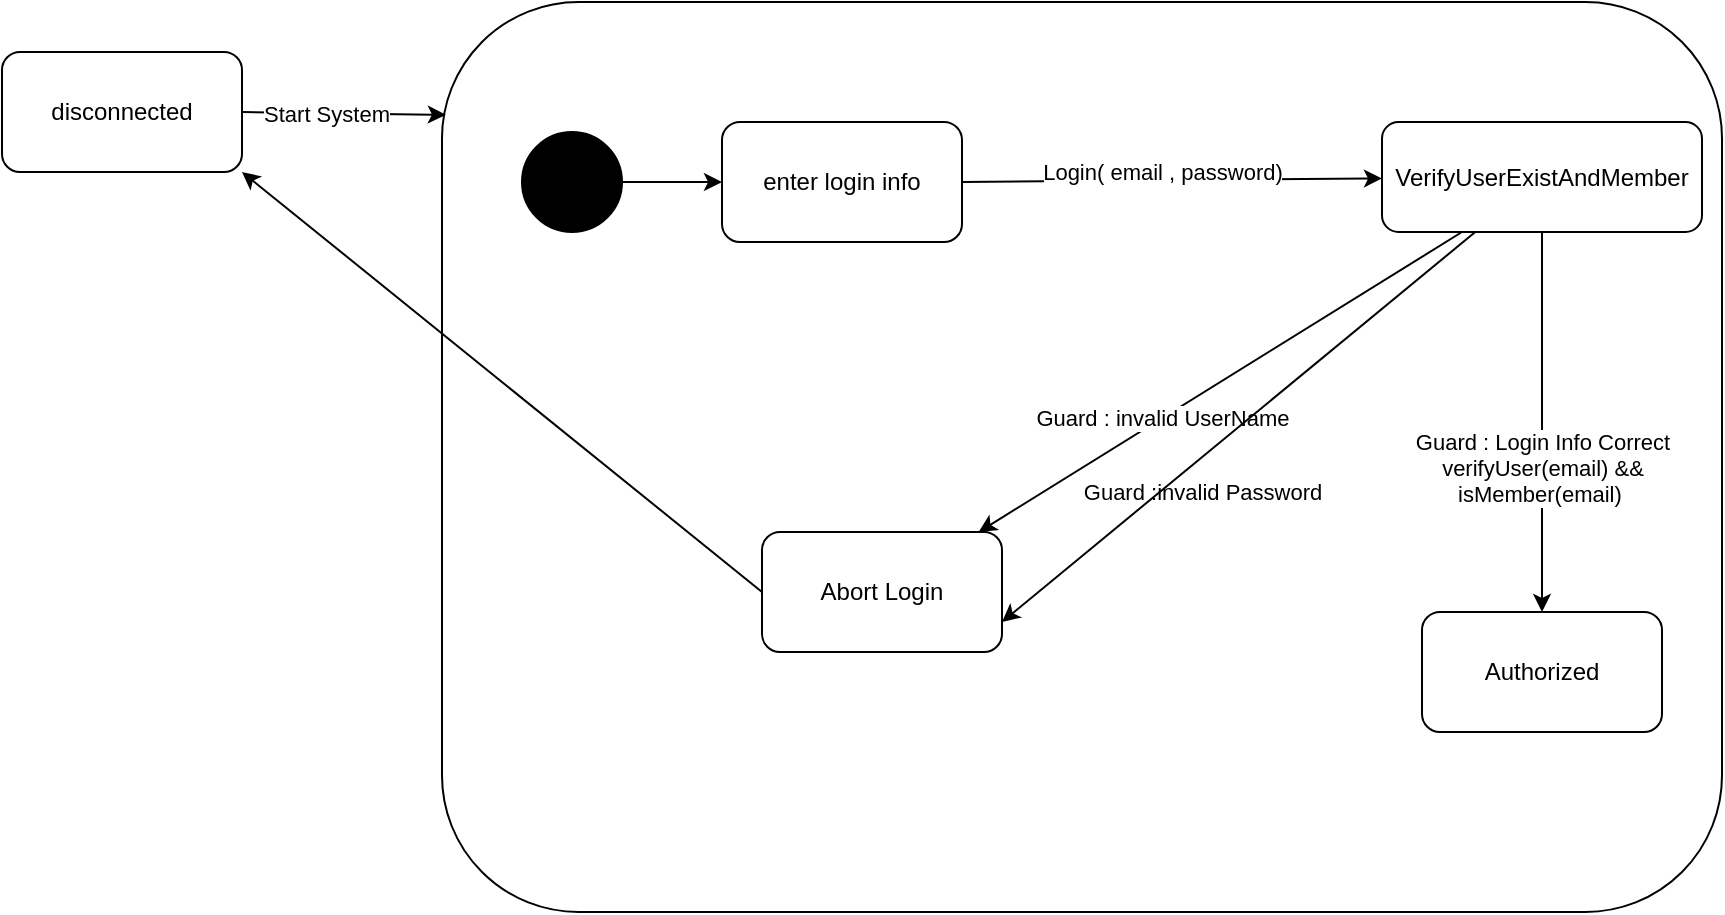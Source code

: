 <mxfile version="14.5.1" type="device"><diagram id="K2-o0v0--DU9vLv8uXlA" name="Page-1"><mxGraphModel dx="2128" dy="607" grid="1" gridSize="10" guides="1" tooltips="1" connect="1" arrows="1" fold="1" page="1" pageScale="1" pageWidth="850" pageHeight="1100" math="0" shadow="0"><root><mxCell id="0"/><mxCell id="1" parent="0"/><mxCell id="yVL59jjVTTD6yHpJQ4iv-3" value="" style="rounded=1;whiteSpace=wrap;html=1;" parent="1" vertex="1"><mxGeometry x="-210" y="295" width="640" height="455" as="geometry"/></mxCell><mxCell id="yVL59jjVTTD6yHpJQ4iv-2" value="" style="endArrow=classic;html=1;exitX=1;exitY=0.5;exitDx=0;exitDy=0;entryX=0.003;entryY=0.124;entryDx=0;entryDy=0;entryPerimeter=0;" parent="1" source="yVL59jjVTTD6yHpJQ4iv-6" target="yVL59jjVTTD6yHpJQ4iv-3" edge="1"><mxGeometry width="50" height="50" relative="1" as="geometry"><mxPoint x="-440" y="355" as="sourcePoint"/><mxPoint x="-200" y="325" as="targetPoint"/></mxGeometry></mxCell><mxCell id="yVL59jjVTTD6yHpJQ4iv-4" value="Start System" style="edgeLabel;html=1;align=center;verticalAlign=middle;resizable=0;points=[];" parent="yVL59jjVTTD6yHpJQ4iv-2" vertex="1" connectable="0"><mxGeometry x="-0.184" relative="1" as="geometry"><mxPoint as="offset"/></mxGeometry></mxCell><mxCell id="yVL59jjVTTD6yHpJQ4iv-5" value="" style="shape=mxgraph.bpmn.shape;html=1;verticalLabelPosition=bottom;labelBackgroundColor=#ffffff;verticalAlign=top;align=center;perimeter=ellipsePerimeter;outlineConnect=0;outline=standard;symbol=general;fillColor=#000000;" parent="1" vertex="1"><mxGeometry x="-170" y="360" width="50" height="50" as="geometry"/></mxCell><mxCell id="yVL59jjVTTD6yHpJQ4iv-6" value="disconnected" style="rounded=1;whiteSpace=wrap;html=1;" parent="1" vertex="1"><mxGeometry x="-430" y="320" width="120" height="60" as="geometry"/></mxCell><mxCell id="yVL59jjVTTD6yHpJQ4iv-7" value="" style="endArrow=classic;html=1;exitX=1;exitY=0.5;exitDx=0;exitDy=0;" parent="1" source="yVL59jjVTTD6yHpJQ4iv-5" target="yVL59jjVTTD6yHpJQ4iv-8" edge="1"><mxGeometry width="50" height="50" relative="1" as="geometry"><mxPoint x="-130" y="520" as="sourcePoint"/><mxPoint x="-80" y="470" as="targetPoint"/></mxGeometry></mxCell><mxCell id="yVL59jjVTTD6yHpJQ4iv-8" value="enter login info" style="rounded=1;whiteSpace=wrap;html=1;" parent="1" vertex="1"><mxGeometry x="-70" y="355" width="120" height="60" as="geometry"/></mxCell><mxCell id="yVL59jjVTTD6yHpJQ4iv-9" value="" style="endArrow=classic;html=1;exitX=1;exitY=0.5;exitDx=0;exitDy=0;" parent="1" source="yVL59jjVTTD6yHpJQ4iv-8" target="yVL59jjVTTD6yHpJQ4iv-10" edge="1"><mxGeometry width="50" height="50" relative="1" as="geometry"><mxPoint x="80" y="520" as="sourcePoint"/><mxPoint x="130" y="470" as="targetPoint"/></mxGeometry></mxCell><mxCell id="yVL59jjVTTD6yHpJQ4iv-11" value="Login( email , password)" style="edgeLabel;html=1;align=center;verticalAlign=middle;resizable=0;points=[];" parent="yVL59jjVTTD6yHpJQ4iv-9" vertex="1" connectable="0"><mxGeometry x="-0.237" relative="1" as="geometry"><mxPoint x="20" y="-4.31" as="offset"/></mxGeometry></mxCell><mxCell id="yVL59jjVTTD6yHpJQ4iv-10" value="VerifyUserExistAndMember" style="rounded=1;whiteSpace=wrap;html=1;" parent="1" vertex="1"><mxGeometry x="260" y="355" width="160" height="55" as="geometry"/></mxCell><mxCell id="yVL59jjVTTD6yHpJQ4iv-12" value="" style="endArrow=classic;html=1;exitX=0.25;exitY=1;exitDx=0;exitDy=0;" parent="1" source="yVL59jjVTTD6yHpJQ4iv-10" target="yVL59jjVTTD6yHpJQ4iv-13" edge="1"><mxGeometry width="50" height="50" relative="1" as="geometry"><mxPoint x="210" y="510" as="sourcePoint"/><mxPoint x="260" y="460" as="targetPoint"/></mxGeometry></mxCell><mxCell id="yVL59jjVTTD6yHpJQ4iv-14" value="Guard : invalid UserName" style="edgeLabel;html=1;align=center;verticalAlign=middle;resizable=0;points=[];" parent="yVL59jjVTTD6yHpJQ4iv-12" vertex="1" connectable="0"><mxGeometry x="0.245" relative="1" as="geometry"><mxPoint y="-1" as="offset"/></mxGeometry></mxCell><mxCell id="yVL59jjVTTD6yHpJQ4iv-13" value="Abort Login" style="rounded=1;whiteSpace=wrap;html=1;" parent="1" vertex="1"><mxGeometry x="-50" y="560" width="120" height="60" as="geometry"/></mxCell><mxCell id="yVL59jjVTTD6yHpJQ4iv-15" value="" style="endArrow=classic;html=1;" parent="1" source="yVL59jjVTTD6yHpJQ4iv-10" target="yVL59jjVTTD6yHpJQ4iv-17" edge="1"><mxGeometry width="50" height="50" relative="1" as="geometry"><mxPoint x="350" y="390" as="sourcePoint"/><mxPoint x="680" y="502.5" as="targetPoint"/></mxGeometry></mxCell><mxCell id="yVL59jjVTTD6yHpJQ4iv-16" value="Guard : Login Info Correct&lt;br&gt;verifyUser(email) &amp;amp;&amp;amp;&lt;br&gt;isMember(email)&amp;nbsp;" style="edgeLabel;html=1;align=center;verticalAlign=middle;resizable=0;points=[];" parent="yVL59jjVTTD6yHpJQ4iv-15" vertex="1" connectable="0"><mxGeometry x="0.245" relative="1" as="geometry"><mxPoint y="-1" as="offset"/></mxGeometry></mxCell><mxCell id="yVL59jjVTTD6yHpJQ4iv-17" value="Authorized" style="rounded=1;whiteSpace=wrap;html=1;" parent="1" vertex="1"><mxGeometry x="280" y="600" width="120" height="60" as="geometry"/></mxCell><mxCell id="yVL59jjVTTD6yHpJQ4iv-22" value="" style="endArrow=classic;html=1;exitX=0;exitY=0.5;exitDx=0;exitDy=0;entryX=1;entryY=1;entryDx=0;entryDy=0;" parent="1" source="yVL59jjVTTD6yHpJQ4iv-13" target="yVL59jjVTTD6yHpJQ4iv-6" edge="1"><mxGeometry width="50" height="50" relative="1" as="geometry"><mxPoint x="-20" y="570" as="sourcePoint"/><mxPoint x="30" y="520" as="targetPoint"/></mxGeometry></mxCell><mxCell id="X0N82jlcEHu5lkyCOIIK-1" value="Guard :invalid Password" style="edgeLabel;html=1;align=center;verticalAlign=middle;resizable=0;points=[];" vertex="1" connectable="0" parent="1"><mxGeometry x="169.999" y="539.998" as="geometry"/></mxCell><mxCell id="X0N82jlcEHu5lkyCOIIK-2" value="" style="endArrow=classic;html=1;entryX=1;entryY=0.75;entryDx=0;entryDy=0;" edge="1" parent="1" source="yVL59jjVTTD6yHpJQ4iv-10" target="yVL59jjVTTD6yHpJQ4iv-13"><mxGeometry width="50" height="50" relative="1" as="geometry"><mxPoint x="350" y="420.0" as="sourcePoint"/><mxPoint x="350" y="610" as="targetPoint"/></mxGeometry></mxCell></root></mxGraphModel></diagram></mxfile>